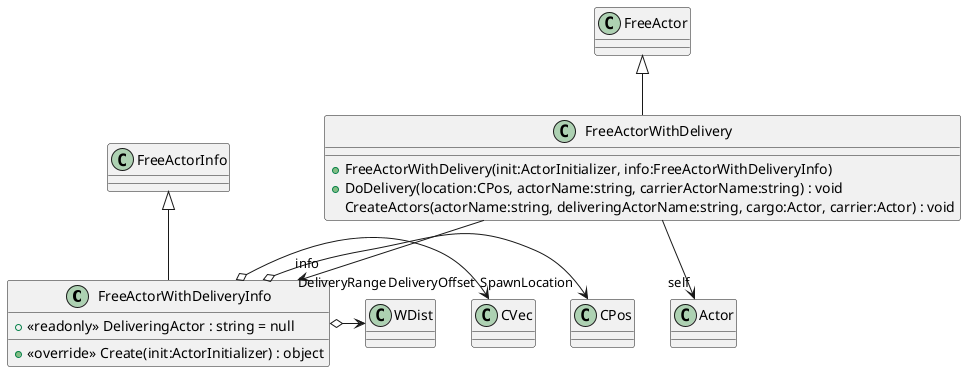 @startuml
class FreeActorWithDeliveryInfo {
    + <<readonly>> DeliveringActor : string = null
    + <<override>> Create(init:ActorInitializer) : object
}
class FreeActorWithDelivery {
    + FreeActorWithDelivery(init:ActorInitializer, info:FreeActorWithDeliveryInfo)
    + DoDelivery(location:CPos, actorName:string, carrierActorName:string) : void
    CreateActors(actorName:string, deliveringActorName:string, cargo:Actor, carrier:Actor) : void
}
FreeActorInfo <|-- FreeActorWithDeliveryInfo
FreeActorWithDeliveryInfo o-> "SpawnLocation" CPos
FreeActorWithDeliveryInfo o-> "DeliveryOffset" CVec
FreeActorWithDeliveryInfo o-> "DeliveryRange" WDist
FreeActor <|-- FreeActorWithDelivery
FreeActorWithDelivery --> "info" FreeActorWithDeliveryInfo
FreeActorWithDelivery --> "self" Actor
@enduml
